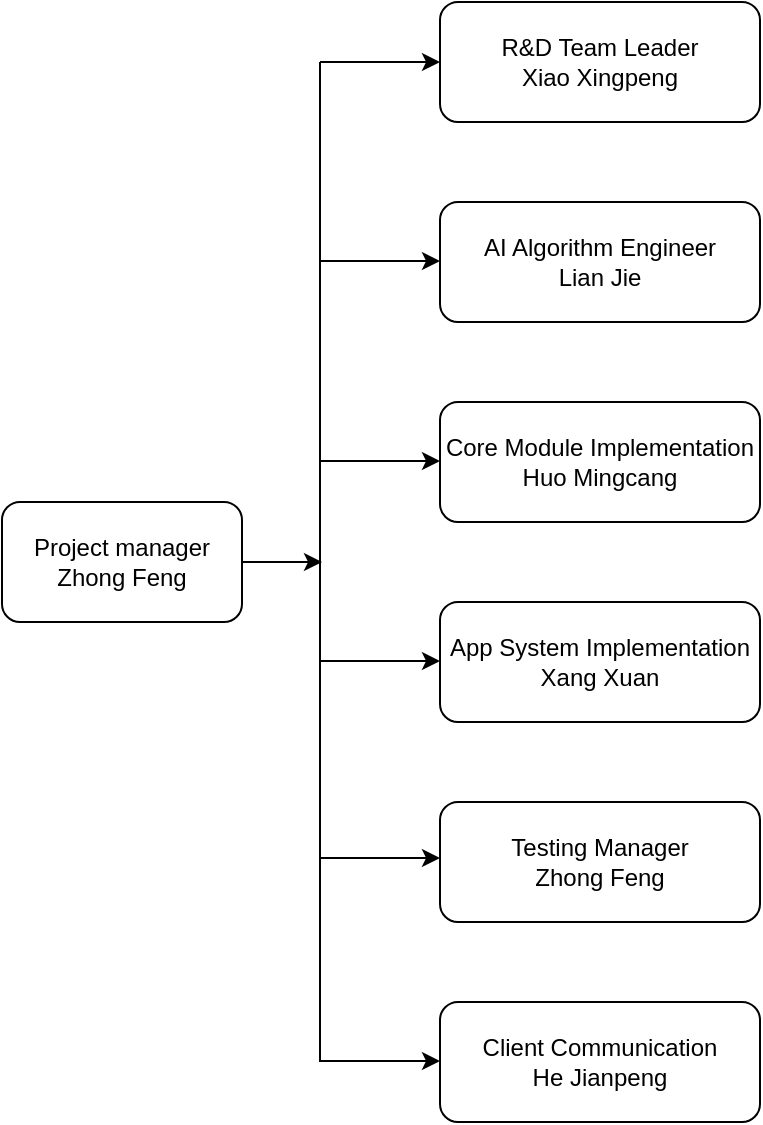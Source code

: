 <mxfile version="12.3.3" type="github" pages="1">
  <diagram id="azSfM4tmFGMGus1xtj8e" name="Page-1">
    <mxGraphModel dx="913" dy="621" grid="1" gridSize="10" guides="1" tooltips="1" connect="1" arrows="1" fold="1" page="1" pageScale="1" pageWidth="827" pageHeight="1169" math="0" shadow="0">
      <root>
        <mxCell id="0"/>
        <mxCell id="1" parent="0"/>
        <mxCell id="C2vW1ZyLFT_pk_kxMwMD-1" value="Project manager&lt;br&gt;Zhong Feng" style="rounded=1;whiteSpace=wrap;html=1;" vertex="1" parent="1">
          <mxGeometry x="101" y="270" width="120" height="60" as="geometry"/>
        </mxCell>
        <mxCell id="C2vW1ZyLFT_pk_kxMwMD-2" value="R&amp;amp;D Team Leader&lt;br&gt;Xiao Xingpeng" style="rounded=1;whiteSpace=wrap;html=1;" vertex="1" parent="1">
          <mxGeometry x="320" y="20" width="160" height="60" as="geometry"/>
        </mxCell>
        <mxCell id="C2vW1ZyLFT_pk_kxMwMD-3" value="AI Algorithm Engineer&lt;br&gt;Lian Jie" style="rounded=1;whiteSpace=wrap;html=1;" vertex="1" parent="1">
          <mxGeometry x="320" y="120" width="160" height="60" as="geometry"/>
        </mxCell>
        <mxCell id="C2vW1ZyLFT_pk_kxMwMD-4" value="Core Module Implementation&lt;br&gt;Huo Mingcang&lt;br&gt;" style="rounded=1;whiteSpace=wrap;html=1;" vertex="1" parent="1">
          <mxGeometry x="320" y="220" width="160" height="60" as="geometry"/>
        </mxCell>
        <mxCell id="C2vW1ZyLFT_pk_kxMwMD-5" value="App System Implementation&lt;br&gt;Xang Xuan" style="rounded=1;whiteSpace=wrap;html=1;" vertex="1" parent="1">
          <mxGeometry x="320" y="320" width="160" height="60" as="geometry"/>
        </mxCell>
        <mxCell id="C2vW1ZyLFT_pk_kxMwMD-6" value="Testing Manager&lt;br&gt;Zhong Feng" style="rounded=1;whiteSpace=wrap;html=1;" vertex="1" parent="1">
          <mxGeometry x="320" y="420" width="160" height="60" as="geometry"/>
        </mxCell>
        <mxCell id="C2vW1ZyLFT_pk_kxMwMD-7" value="Client Communication&lt;br&gt;He Jianpeng" style="rounded=1;whiteSpace=wrap;html=1;" vertex="1" parent="1">
          <mxGeometry x="320" y="520" width="160" height="60" as="geometry"/>
        </mxCell>
        <mxCell id="C2vW1ZyLFT_pk_kxMwMD-8" value="" style="endArrow=classic;html=1;exitX=1;exitY=0.5;exitDx=0;exitDy=0;" edge="1" parent="1" source="C2vW1ZyLFT_pk_kxMwMD-1">
          <mxGeometry width="50" height="50" relative="1" as="geometry">
            <mxPoint x="221" y="340" as="sourcePoint"/>
            <mxPoint x="261" y="300" as="targetPoint"/>
          </mxGeometry>
        </mxCell>
        <mxCell id="C2vW1ZyLFT_pk_kxMwMD-9" value="" style="endArrow=none;html=1;" edge="1" parent="1">
          <mxGeometry width="50" height="50" relative="1" as="geometry">
            <mxPoint x="260" y="550" as="sourcePoint"/>
            <mxPoint x="260" y="50" as="targetPoint"/>
          </mxGeometry>
        </mxCell>
        <mxCell id="C2vW1ZyLFT_pk_kxMwMD-10" value="" style="endArrow=classic;html=1;" edge="1" parent="1">
          <mxGeometry width="50" height="50" relative="1" as="geometry">
            <mxPoint x="260" y="50" as="sourcePoint"/>
            <mxPoint x="320" y="50" as="targetPoint"/>
          </mxGeometry>
        </mxCell>
        <mxCell id="C2vW1ZyLFT_pk_kxMwMD-11" value="" style="endArrow=classic;html=1;" edge="1" parent="1">
          <mxGeometry width="50" height="50" relative="1" as="geometry">
            <mxPoint x="260" y="149.5" as="sourcePoint"/>
            <mxPoint x="320" y="149.5" as="targetPoint"/>
          </mxGeometry>
        </mxCell>
        <mxCell id="C2vW1ZyLFT_pk_kxMwMD-12" value="" style="endArrow=classic;html=1;" edge="1" parent="1">
          <mxGeometry width="50" height="50" relative="1" as="geometry">
            <mxPoint x="260" y="249.5" as="sourcePoint"/>
            <mxPoint x="320" y="249.5" as="targetPoint"/>
          </mxGeometry>
        </mxCell>
        <mxCell id="C2vW1ZyLFT_pk_kxMwMD-13" value="" style="endArrow=classic;html=1;" edge="1" parent="1">
          <mxGeometry width="50" height="50" relative="1" as="geometry">
            <mxPoint x="260" y="349.5" as="sourcePoint"/>
            <mxPoint x="320" y="349.5" as="targetPoint"/>
          </mxGeometry>
        </mxCell>
        <mxCell id="C2vW1ZyLFT_pk_kxMwMD-14" value="" style="endArrow=classic;html=1;" edge="1" parent="1">
          <mxGeometry width="50" height="50" relative="1" as="geometry">
            <mxPoint x="260" y="448" as="sourcePoint"/>
            <mxPoint x="320" y="448" as="targetPoint"/>
          </mxGeometry>
        </mxCell>
        <mxCell id="C2vW1ZyLFT_pk_kxMwMD-15" value="" style="endArrow=classic;html=1;" edge="1" parent="1">
          <mxGeometry width="50" height="50" relative="1" as="geometry">
            <mxPoint x="260" y="549.5" as="sourcePoint"/>
            <mxPoint x="320" y="549.5" as="targetPoint"/>
          </mxGeometry>
        </mxCell>
      </root>
    </mxGraphModel>
  </diagram>
</mxfile>
